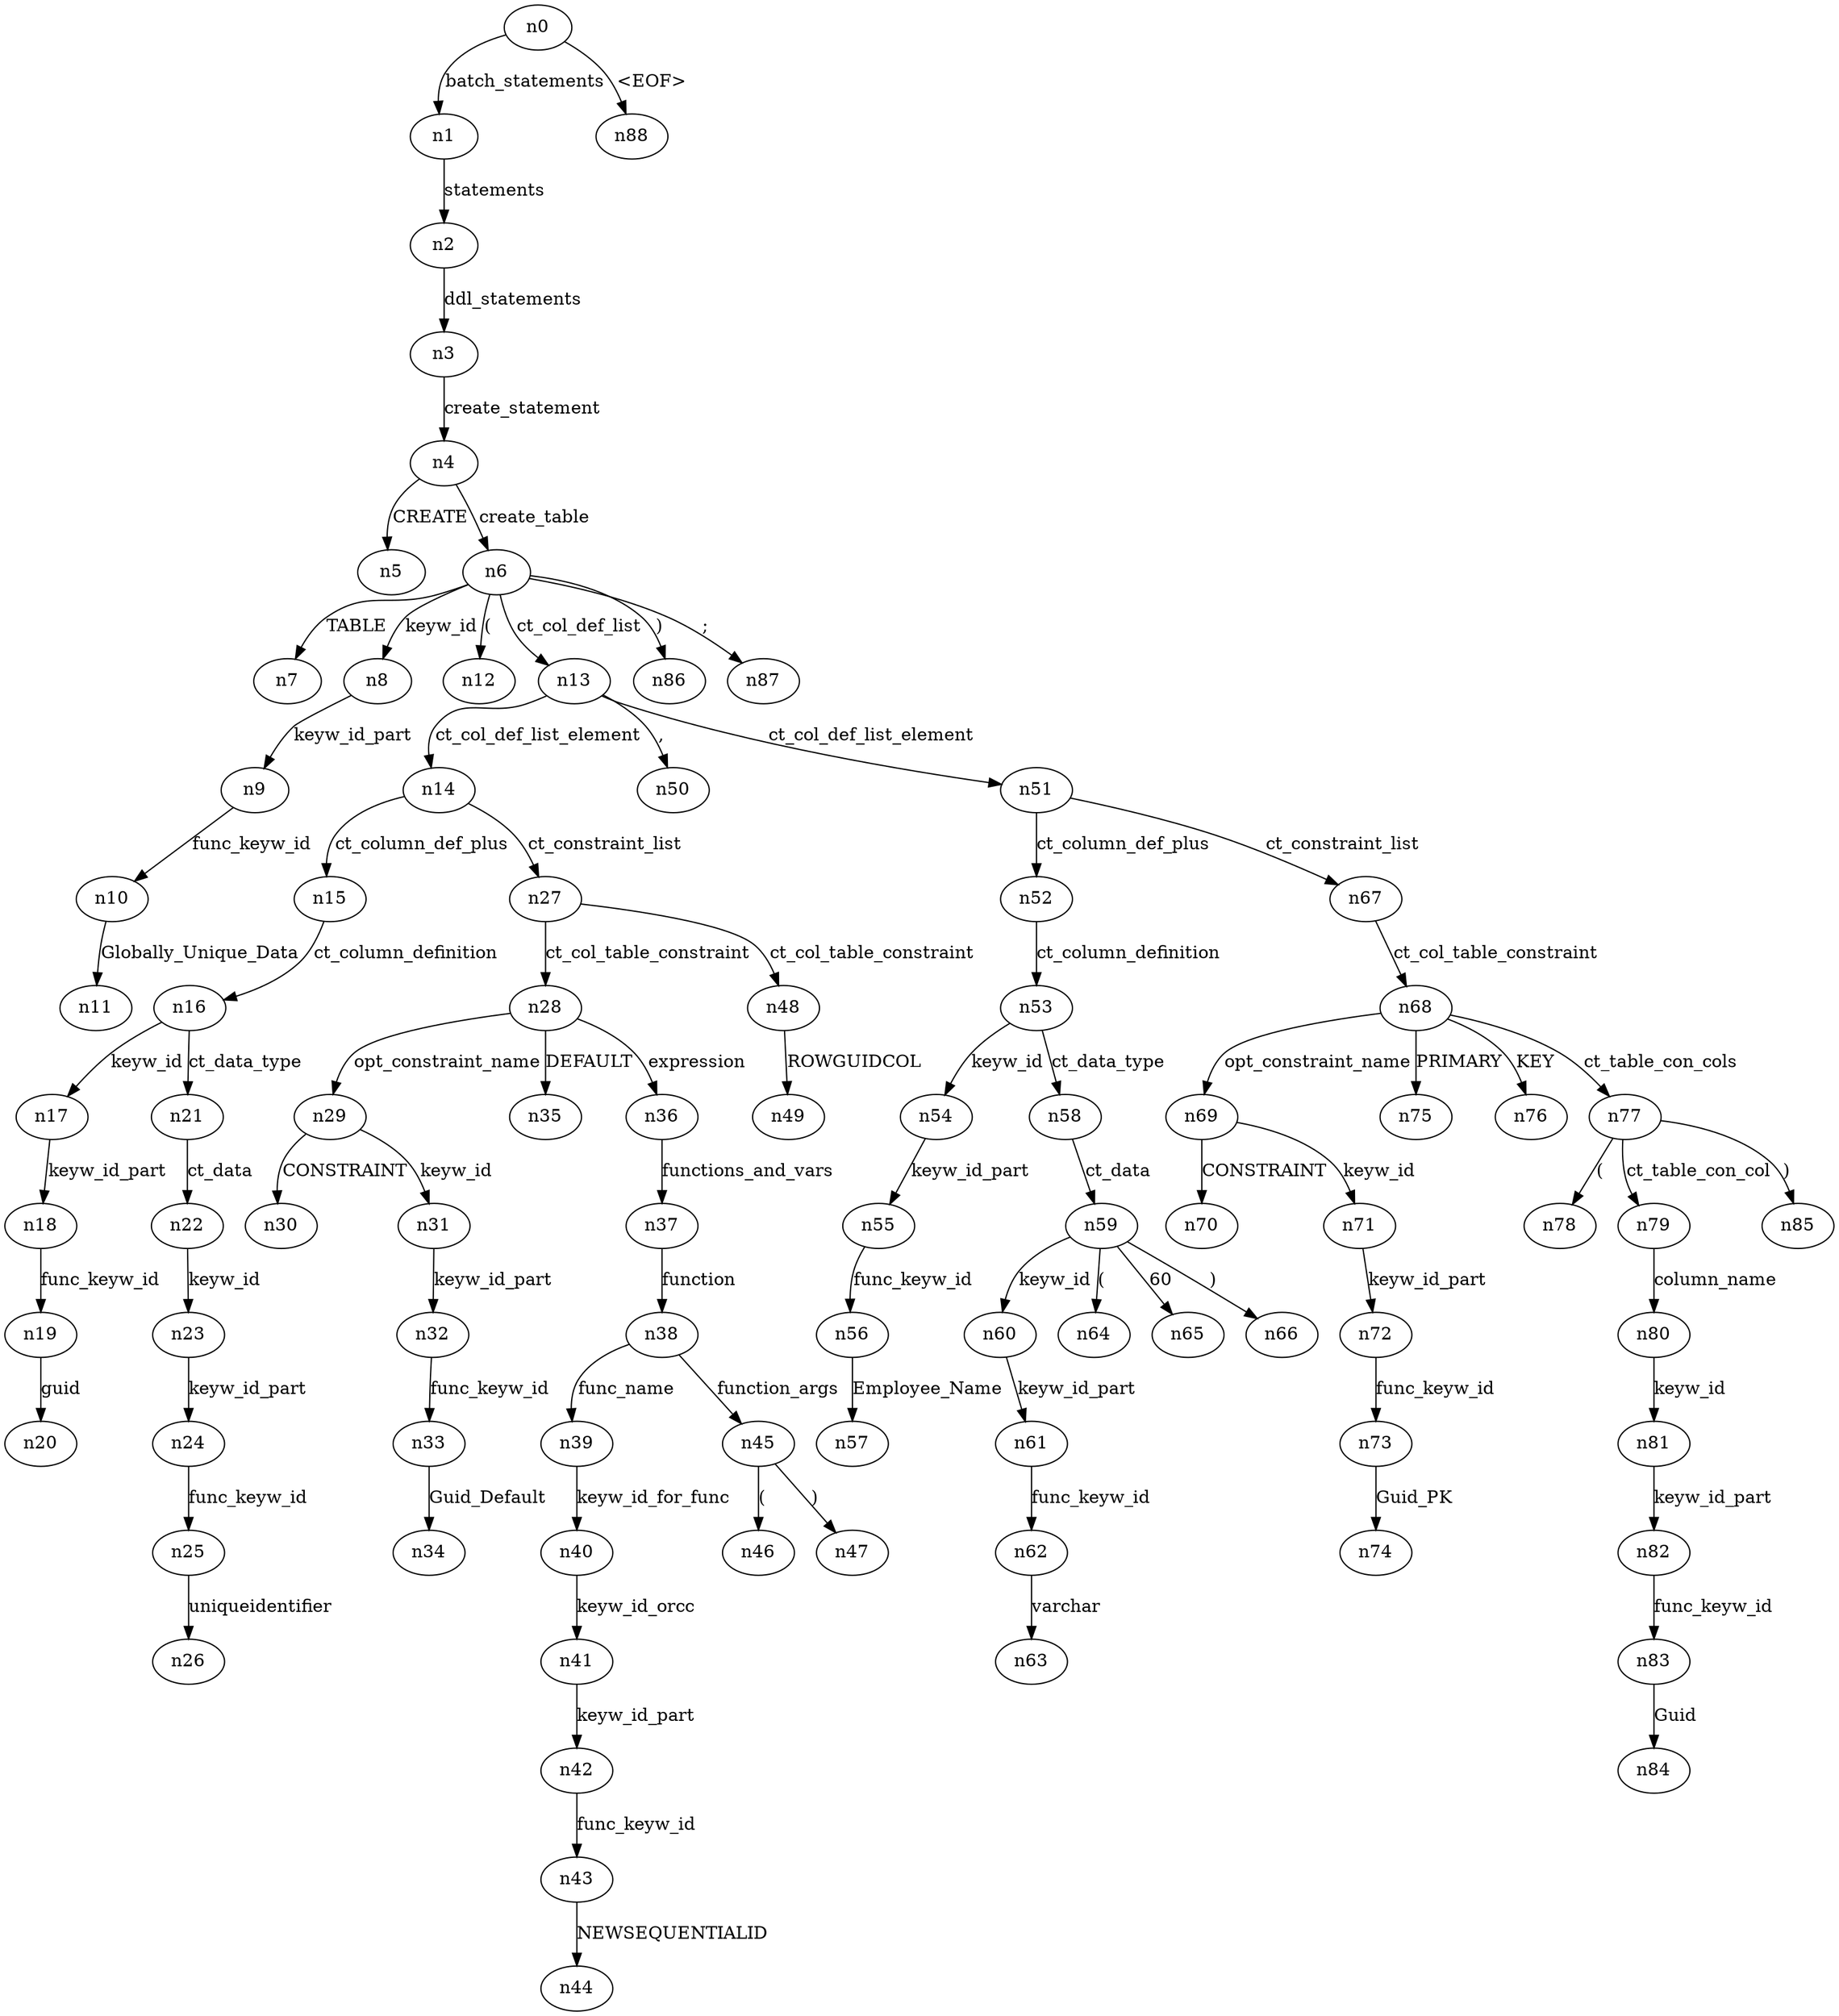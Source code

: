 digraph ParseTree {
  n0 -> n1 [label="batch_statements"];
  n1 -> n2 [label="statements"];
  n2 -> n3 [label="ddl_statements"];
  n3 -> n4 [label="create_statement"];
  n4 -> n5 [label="CREATE"];
  n4 -> n6 [label="create_table"];
  n6 -> n7 [label="TABLE"];
  n6 -> n8 [label="keyw_id"];
  n8 -> n9 [label="keyw_id_part"];
  n9 -> n10 [label="func_keyw_id"];
  n10 -> n11 [label="Globally_Unique_Data"];
  n6 -> n12 [label="("];
  n6 -> n13 [label="ct_col_def_list"];
  n13 -> n14 [label="ct_col_def_list_element"];
  n14 -> n15 [label="ct_column_def_plus"];
  n15 -> n16 [label="ct_column_definition"];
  n16 -> n17 [label="keyw_id"];
  n17 -> n18 [label="keyw_id_part"];
  n18 -> n19 [label="func_keyw_id"];
  n19 -> n20 [label="guid"];
  n16 -> n21 [label="ct_data_type"];
  n21 -> n22 [label="ct_data"];
  n22 -> n23 [label="keyw_id"];
  n23 -> n24 [label="keyw_id_part"];
  n24 -> n25 [label="func_keyw_id"];
  n25 -> n26 [label="uniqueidentifier"];
  n14 -> n27 [label="ct_constraint_list"];
  n27 -> n28 [label="ct_col_table_constraint"];
  n28 -> n29 [label="opt_constraint_name"];
  n29 -> n30 [label="CONSTRAINT"];
  n29 -> n31 [label="keyw_id"];
  n31 -> n32 [label="keyw_id_part"];
  n32 -> n33 [label="func_keyw_id"];
  n33 -> n34 [label="Guid_Default"];
  n28 -> n35 [label="DEFAULT"];
  n28 -> n36 [label="expression"];
  n36 -> n37 [label="functions_and_vars"];
  n37 -> n38 [label="function"];
  n38 -> n39 [label="func_name"];
  n39 -> n40 [label="keyw_id_for_func"];
  n40 -> n41 [label="keyw_id_orcc"];
  n41 -> n42 [label="keyw_id_part"];
  n42 -> n43 [label="func_keyw_id"];
  n43 -> n44 [label="NEWSEQUENTIALID"];
  n38 -> n45 [label="function_args"];
  n45 -> n46 [label="("];
  n45 -> n47 [label=")"];
  n27 -> n48 [label="ct_col_table_constraint"];
  n48 -> n49 [label="ROWGUIDCOL"];
  n13 -> n50 [label=","];
  n13 -> n51 [label="ct_col_def_list_element"];
  n51 -> n52 [label="ct_column_def_plus"];
  n52 -> n53 [label="ct_column_definition"];
  n53 -> n54 [label="keyw_id"];
  n54 -> n55 [label="keyw_id_part"];
  n55 -> n56 [label="func_keyw_id"];
  n56 -> n57 [label="Employee_Name"];
  n53 -> n58 [label="ct_data_type"];
  n58 -> n59 [label="ct_data"];
  n59 -> n60 [label="keyw_id"];
  n60 -> n61 [label="keyw_id_part"];
  n61 -> n62 [label="func_keyw_id"];
  n62 -> n63 [label="varchar"];
  n59 -> n64 [label="("];
  n59 -> n65 [label="60"];
  n59 -> n66 [label=")"];
  n51 -> n67 [label="ct_constraint_list"];
  n67 -> n68 [label="ct_col_table_constraint"];
  n68 -> n69 [label="opt_constraint_name"];
  n69 -> n70 [label="CONSTRAINT"];
  n69 -> n71 [label="keyw_id"];
  n71 -> n72 [label="keyw_id_part"];
  n72 -> n73 [label="func_keyw_id"];
  n73 -> n74 [label="Guid_PK"];
  n68 -> n75 [label="PRIMARY"];
  n68 -> n76 [label="KEY"];
  n68 -> n77 [label="ct_table_con_cols"];
  n77 -> n78 [label="("];
  n77 -> n79 [label="ct_table_con_col"];
  n79 -> n80 [label="column_name"];
  n80 -> n81 [label="keyw_id"];
  n81 -> n82 [label="keyw_id_part"];
  n82 -> n83 [label="func_keyw_id"];
  n83 -> n84 [label="Guid"];
  n77 -> n85 [label=")"];
  n6 -> n86 [label=")"];
  n6 -> n87 [label=";"];
  n0 -> n88 [label="<EOF>"];
}
